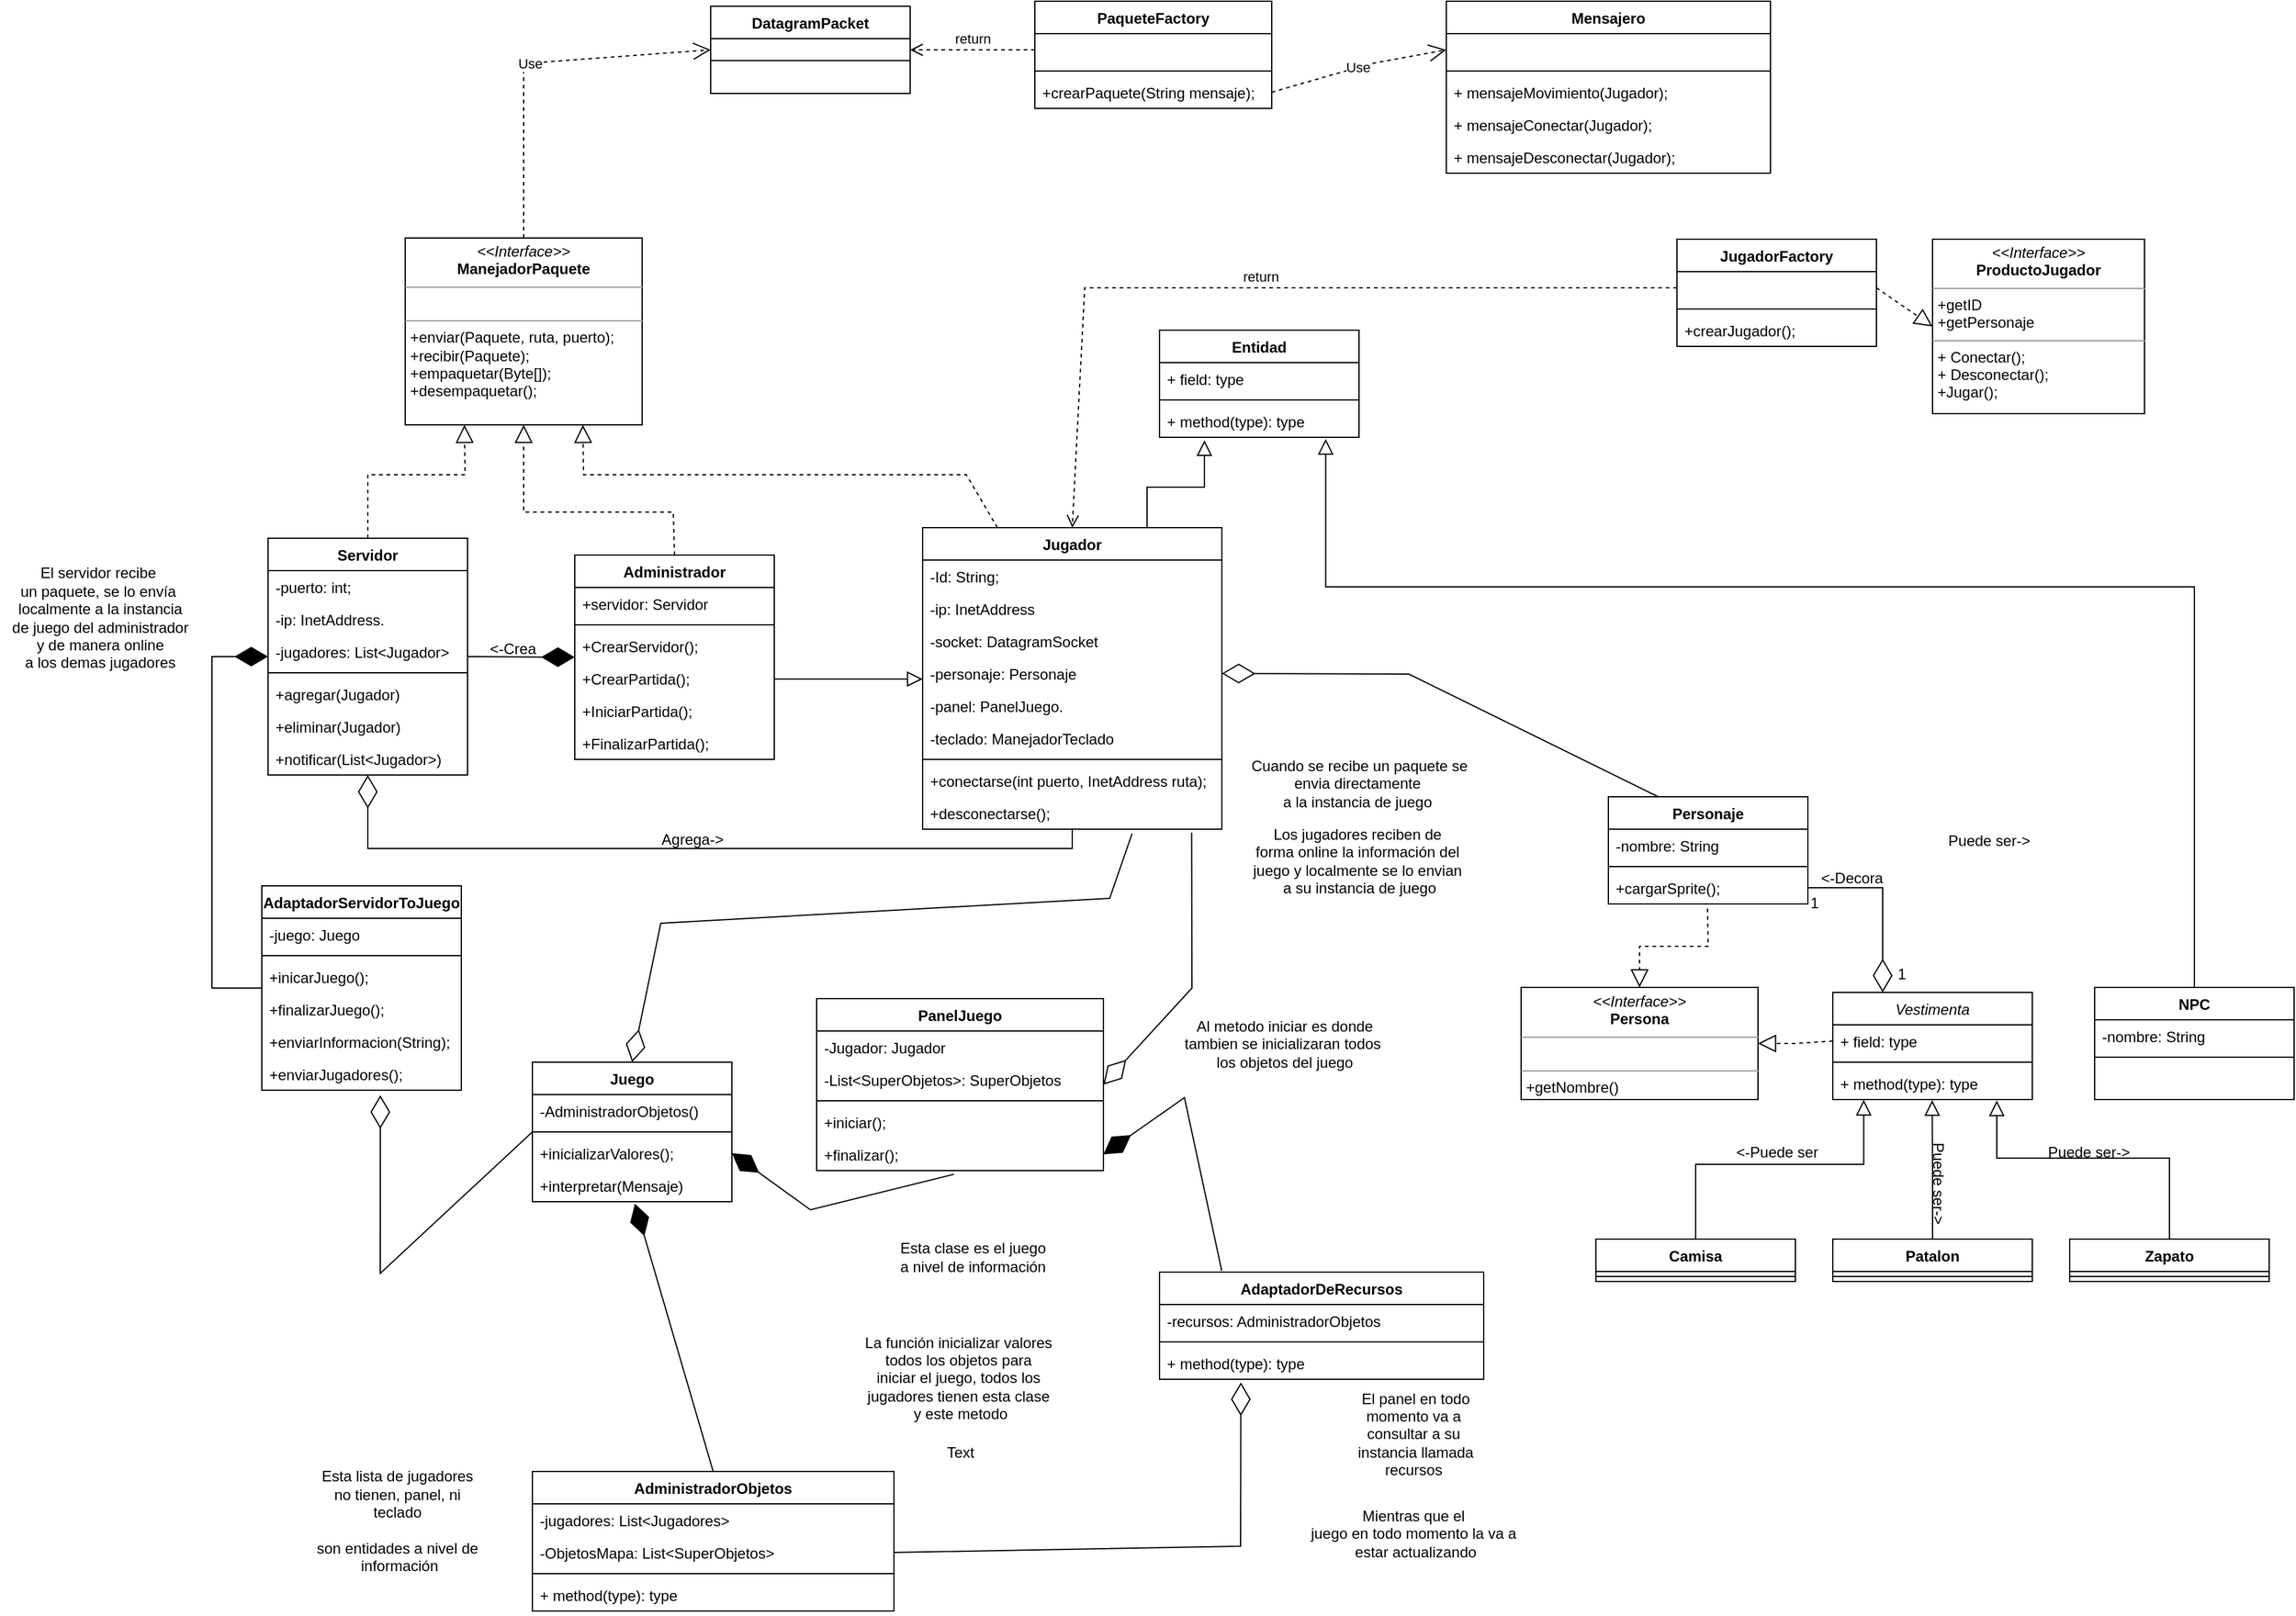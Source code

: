 <mxfile version="20.8.16" type="device" pages="2"><diagram id="C5RBs43oDa-KdzZeNtuy" name="Page-1"><mxGraphModel dx="2160" dy="1315" grid="1" gridSize="10" guides="1" tooltips="1" connect="1" arrows="1" fold="1" page="1" pageScale="1" pageWidth="2000" pageHeight="1700" math="0" shadow="0"><root><mxCell id="WIyWlLk6GJQsqaUBKTNV-0"/><mxCell id="WIyWlLk6GJQsqaUBKTNV-1" parent="WIyWlLk6GJQsqaUBKTNV-0"/><mxCell id="rRtpNjw5rm6GsXxfiOqy-0" value="Servidor" style="swimlane;fontStyle=1;align=center;verticalAlign=top;childLayout=stackLayout;horizontal=1;startSize=26;horizontalStack=0;resizeParent=1;resizeLast=0;collapsible=1;marginBottom=0;rounded=0;shadow=0;strokeWidth=1;" vertex="1" parent="WIyWlLk6GJQsqaUBKTNV-1"><mxGeometry x="285" y="671" width="160" height="190" as="geometry"><mxRectangle x="145" y="451" width="160" height="26" as="alternateBounds"/></mxGeometry></mxCell><mxCell id="rRtpNjw5rm6GsXxfiOqy-1" value="-puerto: int; " style="text;align=left;verticalAlign=top;spacingLeft=4;spacingRight=4;overflow=hidden;rotatable=0;points=[[0,0.5],[1,0.5]];portConstraint=eastwest;" vertex="1" parent="rRtpNjw5rm6GsXxfiOqy-0"><mxGeometry y="26" width="160" height="26" as="geometry"/></mxCell><mxCell id="rRtpNjw5rm6GsXxfiOqy-2" value="-ip: InetAddress. " style="text;align=left;verticalAlign=top;spacingLeft=4;spacingRight=4;overflow=hidden;rotatable=0;points=[[0,0.5],[1,0.5]];portConstraint=eastwest;rounded=0;shadow=0;html=0;" vertex="1" parent="rRtpNjw5rm6GsXxfiOqy-0"><mxGeometry y="52" width="160" height="26" as="geometry"/></mxCell><mxCell id="rRtpNjw5rm6GsXxfiOqy-3" value="-jugadores: List&lt;Jugador&gt;" style="text;align=left;verticalAlign=top;spacingLeft=4;spacingRight=4;overflow=hidden;rotatable=0;points=[[0,0.5],[1,0.5]];portConstraint=eastwest;rounded=0;shadow=0;html=0;" vertex="1" parent="rRtpNjw5rm6GsXxfiOqy-0"><mxGeometry y="78" width="160" height="26" as="geometry"/></mxCell><mxCell id="rRtpNjw5rm6GsXxfiOqy-4" value="" style="line;html=1;strokeWidth=1;align=left;verticalAlign=middle;spacingTop=-1;spacingLeft=3;spacingRight=3;rotatable=0;labelPosition=right;points=[];portConstraint=eastwest;" vertex="1" parent="rRtpNjw5rm6GsXxfiOqy-0"><mxGeometry y="104" width="160" height="8" as="geometry"/></mxCell><mxCell id="rRtpNjw5rm6GsXxfiOqy-5" value="+agregar(Jugador)" style="text;align=left;verticalAlign=top;spacingLeft=4;spacingRight=4;overflow=hidden;rotatable=0;points=[[0,0.5],[1,0.5]];portConstraint=eastwest;rounded=0;shadow=0;html=0;" vertex="1" parent="rRtpNjw5rm6GsXxfiOqy-0"><mxGeometry y="112" width="160" height="26" as="geometry"/></mxCell><mxCell id="rRtpNjw5rm6GsXxfiOqy-6" value="+eliminar(Jugador)" style="text;align=left;verticalAlign=top;spacingLeft=4;spacingRight=4;overflow=hidden;rotatable=0;points=[[0,0.5],[1,0.5]];portConstraint=eastwest;rounded=0;shadow=0;html=0;" vertex="1" parent="rRtpNjw5rm6GsXxfiOqy-0"><mxGeometry y="138" width="160" height="26" as="geometry"/></mxCell><mxCell id="rRtpNjw5rm6GsXxfiOqy-7" value="+notificar(List&lt;Jugador&gt;)" style="text;align=left;verticalAlign=top;spacingLeft=4;spacingRight=4;overflow=hidden;rotatable=0;points=[[0,0.5],[1,0.5]];portConstraint=eastwest;rounded=0;shadow=0;html=0;" vertex="1" parent="rRtpNjw5rm6GsXxfiOqy-0"><mxGeometry y="164" width="160" height="26" as="geometry"/></mxCell><mxCell id="rRtpNjw5rm6GsXxfiOqy-8" value="Jugador" style="swimlane;fontStyle=1;align=center;verticalAlign=top;childLayout=stackLayout;horizontal=1;startSize=26;horizontalStack=0;resizeParent=1;resizeLast=0;collapsible=1;marginBottom=0;rounded=0;shadow=0;strokeWidth=1;" vertex="1" parent="WIyWlLk6GJQsqaUBKTNV-1"><mxGeometry x="810" y="662.5" width="240" height="242" as="geometry"><mxRectangle x="670" y="442.5" width="170" height="26" as="alternateBounds"/></mxGeometry></mxCell><mxCell id="rRtpNjw5rm6GsXxfiOqy-9" value="-Id: String;" style="text;align=left;verticalAlign=top;spacingLeft=4;spacingRight=4;overflow=hidden;rotatable=0;points=[[0,0.5],[1,0.5]];portConstraint=eastwest;" vertex="1" parent="rRtpNjw5rm6GsXxfiOqy-8"><mxGeometry y="26" width="240" height="26" as="geometry"/></mxCell><mxCell id="rRtpNjw5rm6GsXxfiOqy-10" value="-ip: InetAddress" style="text;align=left;verticalAlign=top;spacingLeft=4;spacingRight=4;overflow=hidden;rotatable=0;points=[[0,0.5],[1,0.5]];portConstraint=eastwest;" vertex="1" parent="rRtpNjw5rm6GsXxfiOqy-8"><mxGeometry y="52" width="240" height="26" as="geometry"/></mxCell><mxCell id="rRtpNjw5rm6GsXxfiOqy-11" value="-socket: DatagramSocket" style="text;align=left;verticalAlign=top;spacingLeft=4;spacingRight=4;overflow=hidden;rotatable=0;points=[[0,0.5],[1,0.5]];portConstraint=eastwest;" vertex="1" parent="rRtpNjw5rm6GsXxfiOqy-8"><mxGeometry y="78" width="240" height="26" as="geometry"/></mxCell><mxCell id="rRtpNjw5rm6GsXxfiOqy-12" value="-personaje: Personaje" style="text;align=left;verticalAlign=top;spacingLeft=4;spacingRight=4;overflow=hidden;rotatable=0;points=[[0,0.5],[1,0.5]];portConstraint=eastwest;" vertex="1" parent="rRtpNjw5rm6GsXxfiOqy-8"><mxGeometry y="104" width="240" height="26" as="geometry"/></mxCell><mxCell id="rRtpNjw5rm6GsXxfiOqy-13" value="-panel: PanelJuego. " style="text;align=left;verticalAlign=top;spacingLeft=4;spacingRight=4;overflow=hidden;rotatable=0;points=[[0,0.5],[1,0.5]];portConstraint=eastwest;" vertex="1" parent="rRtpNjw5rm6GsXxfiOqy-8"><mxGeometry y="130" width="240" height="26" as="geometry"/></mxCell><mxCell id="rRtpNjw5rm6GsXxfiOqy-14" value="-teclado: ManejadorTeclado" style="text;align=left;verticalAlign=top;spacingLeft=4;spacingRight=4;overflow=hidden;rotatable=0;points=[[0,0.5],[1,0.5]];portConstraint=eastwest;" vertex="1" parent="rRtpNjw5rm6GsXxfiOqy-8"><mxGeometry y="156" width="240" height="26" as="geometry"/></mxCell><mxCell id="rRtpNjw5rm6GsXxfiOqy-15" value="" style="line;html=1;strokeWidth=1;align=left;verticalAlign=middle;spacingTop=-1;spacingLeft=3;spacingRight=3;rotatable=0;labelPosition=right;points=[];portConstraint=eastwest;" vertex="1" parent="rRtpNjw5rm6GsXxfiOqy-8"><mxGeometry y="182" width="240" height="8" as="geometry"/></mxCell><mxCell id="rRtpNjw5rm6GsXxfiOqy-16" value="+conectarse(int puerto, InetAddress ruta); " style="text;align=left;verticalAlign=top;spacingLeft=4;spacingRight=4;overflow=hidden;rotatable=0;points=[[0,0.5],[1,0.5]];portConstraint=eastwest;" vertex="1" parent="rRtpNjw5rm6GsXxfiOqy-8"><mxGeometry y="190" width="240" height="26" as="geometry"/></mxCell><mxCell id="rRtpNjw5rm6GsXxfiOqy-17" value="+desconectarse(); " style="text;align=left;verticalAlign=top;spacingLeft=4;spacingRight=4;overflow=hidden;rotatable=0;points=[[0,0.5],[1,0.5]];portConstraint=eastwest;" vertex="1" parent="rRtpNjw5rm6GsXxfiOqy-8"><mxGeometry y="216" width="240" height="26" as="geometry"/></mxCell><mxCell id="rRtpNjw5rm6GsXxfiOqy-18" value="Personaje" style="swimlane;fontStyle=1;align=center;verticalAlign=top;childLayout=stackLayout;horizontal=1;startSize=26;horizontalStack=0;resizeParent=1;resizeLast=0;collapsible=1;marginBottom=0;rounded=0;shadow=0;strokeWidth=1;" vertex="1" parent="WIyWlLk6GJQsqaUBKTNV-1"><mxGeometry x="1360" y="878.5" width="160" height="86" as="geometry"><mxRectangle x="340" y="380" width="170" height="26" as="alternateBounds"/></mxGeometry></mxCell><mxCell id="rRtpNjw5rm6GsXxfiOqy-19" value="-nombre: String" style="text;align=left;verticalAlign=top;spacingLeft=4;spacingRight=4;overflow=hidden;rotatable=0;points=[[0,0.5],[1,0.5]];portConstraint=eastwest;" vertex="1" parent="rRtpNjw5rm6GsXxfiOqy-18"><mxGeometry y="26" width="160" height="26" as="geometry"/></mxCell><mxCell id="rRtpNjw5rm6GsXxfiOqy-20" value="" style="line;html=1;strokeWidth=1;align=left;verticalAlign=middle;spacingTop=-1;spacingLeft=3;spacingRight=3;rotatable=0;labelPosition=right;points=[];portConstraint=eastwest;" vertex="1" parent="rRtpNjw5rm6GsXxfiOqy-18"><mxGeometry y="52" width="160" height="8" as="geometry"/></mxCell><mxCell id="rRtpNjw5rm6GsXxfiOqy-21" value="+cargarSprite(); " style="text;align=left;verticalAlign=top;spacingLeft=4;spacingRight=4;overflow=hidden;rotatable=0;points=[[0,0.5],[1,0.5]];portConstraint=eastwest;" vertex="1" parent="rRtpNjw5rm6GsXxfiOqy-18"><mxGeometry y="60" width="160" height="26" as="geometry"/></mxCell><mxCell id="rRtpNjw5rm6GsXxfiOqy-22" value="NPC" style="swimlane;fontStyle=1;align=center;verticalAlign=top;childLayout=stackLayout;horizontal=1;startSize=26;horizontalStack=0;resizeParent=1;resizeLast=0;collapsible=1;marginBottom=0;rounded=0;shadow=0;strokeWidth=1;" vertex="1" parent="WIyWlLk6GJQsqaUBKTNV-1"><mxGeometry x="1750" y="1031.5" width="160" height="90" as="geometry"><mxRectangle x="340" y="380" width="170" height="26" as="alternateBounds"/></mxGeometry></mxCell><mxCell id="rRtpNjw5rm6GsXxfiOqy-23" value="-nombre: String" style="text;align=left;verticalAlign=top;spacingLeft=4;spacingRight=4;overflow=hidden;rotatable=0;points=[[0,0.5],[1,0.5]];portConstraint=eastwest;" vertex="1" parent="rRtpNjw5rm6GsXxfiOqy-22"><mxGeometry y="26" width="160" height="26" as="geometry"/></mxCell><mxCell id="rRtpNjw5rm6GsXxfiOqy-24" value="" style="line;html=1;strokeWidth=1;align=left;verticalAlign=middle;spacingTop=-1;spacingLeft=3;spacingRight=3;rotatable=0;labelPosition=right;points=[];portConstraint=eastwest;" vertex="1" parent="rRtpNjw5rm6GsXxfiOqy-22"><mxGeometry y="52" width="160" height="8" as="geometry"/></mxCell><mxCell id="rRtpNjw5rm6GsXxfiOqy-25" value="Administrador" style="swimlane;fontStyle=1;align=center;verticalAlign=top;childLayout=stackLayout;horizontal=1;startSize=26;horizontalStack=0;resizeParent=1;resizeParentMax=0;resizeLast=0;collapsible=1;marginBottom=0;" vertex="1" parent="WIyWlLk6GJQsqaUBKTNV-1"><mxGeometry x="531" y="684.5" width="160" height="164" as="geometry"><mxRectangle x="391" y="464.5" width="120" height="30" as="alternateBounds"/></mxGeometry></mxCell><mxCell id="rRtpNjw5rm6GsXxfiOqy-26" value="+servidor: Servidor" style="text;strokeColor=none;fillColor=none;align=left;verticalAlign=top;spacingLeft=4;spacingRight=4;overflow=hidden;rotatable=0;points=[[0,0.5],[1,0.5]];portConstraint=eastwest;" vertex="1" parent="rRtpNjw5rm6GsXxfiOqy-25"><mxGeometry y="26" width="160" height="26" as="geometry"/></mxCell><mxCell id="rRtpNjw5rm6GsXxfiOqy-27" value="" style="line;strokeWidth=1;fillColor=none;align=left;verticalAlign=middle;spacingTop=-1;spacingLeft=3;spacingRight=3;rotatable=0;labelPosition=right;points=[];portConstraint=eastwest;strokeColor=inherit;" vertex="1" parent="rRtpNjw5rm6GsXxfiOqy-25"><mxGeometry y="52" width="160" height="8" as="geometry"/></mxCell><mxCell id="rRtpNjw5rm6GsXxfiOqy-28" value="+CrearServidor(); " style="text;align=left;verticalAlign=top;spacingLeft=4;spacingRight=4;overflow=hidden;rotatable=0;points=[[0,0.5],[1,0.5]];portConstraint=eastwest;" vertex="1" parent="rRtpNjw5rm6GsXxfiOqy-25"><mxGeometry y="60" width="160" height="26" as="geometry"/></mxCell><mxCell id="rRtpNjw5rm6GsXxfiOqy-29" value="+CrearPartida(); " style="text;align=left;verticalAlign=top;spacingLeft=4;spacingRight=4;overflow=hidden;rotatable=0;points=[[0,0.5],[1,0.5]];portConstraint=eastwest;" vertex="1" parent="rRtpNjw5rm6GsXxfiOqy-25"><mxGeometry y="86" width="160" height="26" as="geometry"/></mxCell><mxCell id="rRtpNjw5rm6GsXxfiOqy-30" value="+IniciarPartida(); " style="text;align=left;verticalAlign=top;spacingLeft=4;spacingRight=4;overflow=hidden;rotatable=0;points=[[0,0.5],[1,0.5]];portConstraint=eastwest;" vertex="1" parent="rRtpNjw5rm6GsXxfiOqy-25"><mxGeometry y="112" width="160" height="26" as="geometry"/></mxCell><mxCell id="rRtpNjw5rm6GsXxfiOqy-31" value="+FinalizarPartida(); " style="text;align=left;verticalAlign=top;spacingLeft=4;spacingRight=4;overflow=hidden;rotatable=0;points=[[0,0.5],[1,0.5]];portConstraint=eastwest;" vertex="1" parent="rRtpNjw5rm6GsXxfiOqy-25"><mxGeometry y="138" width="160" height="26" as="geometry"/></mxCell><mxCell id="rRtpNjw5rm6GsXxfiOqy-32" value="&lt;p style=&quot;margin:0px;margin-top:4px;text-align:center;&quot;&gt;&lt;i&gt;&amp;lt;&amp;lt;Interface&amp;gt;&amp;gt;&lt;/i&gt;&lt;br&gt;&lt;b&gt;Persona&lt;/b&gt;&lt;/p&gt;&lt;hr size=&quot;1&quot;&gt;&lt;p style=&quot;margin:0px;margin-left:4px;&quot;&gt;&lt;br&gt;&lt;/p&gt;&lt;hr size=&quot;1&quot;&gt;&lt;p style=&quot;margin:0px;margin-left:4px;&quot;&gt;+getNombre()&lt;/p&gt;" style="verticalAlign=top;align=left;overflow=fill;fontSize=12;fontFamily=Helvetica;html=1;" vertex="1" parent="WIyWlLk6GJQsqaUBKTNV-1"><mxGeometry x="1290" y="1031.5" width="190" height="90" as="geometry"/></mxCell><mxCell id="rRtpNjw5rm6GsXxfiOqy-33" value="Vestimenta" style="swimlane;fontStyle=2;align=center;verticalAlign=top;childLayout=stackLayout;horizontal=1;startSize=26;horizontalStack=0;resizeParent=1;resizeParentMax=0;resizeLast=0;collapsible=1;marginBottom=0;" vertex="1" parent="WIyWlLk6GJQsqaUBKTNV-1"><mxGeometry x="1540" y="1035.5" width="160" height="86" as="geometry"/></mxCell><mxCell id="rRtpNjw5rm6GsXxfiOqy-34" value="+ field: type" style="text;strokeColor=none;fillColor=none;align=left;verticalAlign=top;spacingLeft=4;spacingRight=4;overflow=hidden;rotatable=0;points=[[0,0.5],[1,0.5]];portConstraint=eastwest;" vertex="1" parent="rRtpNjw5rm6GsXxfiOqy-33"><mxGeometry y="26" width="160" height="26" as="geometry"/></mxCell><mxCell id="rRtpNjw5rm6GsXxfiOqy-35" value="" style="line;strokeWidth=1;fillColor=none;align=left;verticalAlign=middle;spacingTop=-1;spacingLeft=3;spacingRight=3;rotatable=0;labelPosition=right;points=[];portConstraint=eastwest;strokeColor=inherit;" vertex="1" parent="rRtpNjw5rm6GsXxfiOqy-33"><mxGeometry y="52" width="160" height="8" as="geometry"/></mxCell><mxCell id="rRtpNjw5rm6GsXxfiOqy-36" value="+ method(type): type" style="text;strokeColor=none;fillColor=none;align=left;verticalAlign=top;spacingLeft=4;spacingRight=4;overflow=hidden;rotatable=0;points=[[0,0.5],[1,0.5]];portConstraint=eastwest;" vertex="1" parent="rRtpNjw5rm6GsXxfiOqy-33"><mxGeometry y="60" width="160" height="26" as="geometry"/></mxCell><mxCell id="rRtpNjw5rm6GsXxfiOqy-37" value="" style="endArrow=block;dashed=1;endFill=0;endSize=12;html=1;rounded=0;exitX=0;exitY=0.5;exitDx=0;exitDy=0;entryX=1;entryY=0.5;entryDx=0;entryDy=0;" edge="1" parent="WIyWlLk6GJQsqaUBKTNV-1" source="rRtpNjw5rm6GsXxfiOqy-34" target="rRtpNjw5rm6GsXxfiOqy-32"><mxGeometry width="160" relative="1" as="geometry"><mxPoint x="1505.63" y="964.5" as="sourcePoint"/><mxPoint x="1440.005" y="889.5" as="targetPoint"/><Array as="points"><mxPoint x="1510" y="1076.5"/></Array></mxGeometry></mxCell><mxCell id="rRtpNjw5rm6GsXxfiOqy-38" value="" style="endArrow=block;dashed=1;endFill=0;endSize=12;html=1;rounded=0;exitX=0.497;exitY=1.143;exitDx=0;exitDy=0;entryX=0.5;entryY=0;entryDx=0;entryDy=0;exitPerimeter=0;" edge="1" parent="WIyWlLk6GJQsqaUBKTNV-1" source="rRtpNjw5rm6GsXxfiOqy-21" target="rRtpNjw5rm6GsXxfiOqy-32"><mxGeometry width="160" relative="1" as="geometry"><mxPoint x="1550" y="1082.5" as="sourcePoint"/><mxPoint x="1410" y="1118.5" as="targetPoint"/><Array as="points"><mxPoint x="1440" y="998.5"/><mxPoint x="1385" y="998.5"/></Array></mxGeometry></mxCell><mxCell id="rRtpNjw5rm6GsXxfiOqy-39" value="Camisa" style="swimlane;fontStyle=1;align=center;verticalAlign=top;childLayout=stackLayout;horizontal=1;startSize=26;horizontalStack=0;resizeParent=1;resizeParentMax=0;resizeLast=0;collapsible=1;marginBottom=0;" vertex="1" parent="WIyWlLk6GJQsqaUBKTNV-1"><mxGeometry x="1350" y="1233.5" width="160" height="34" as="geometry"/></mxCell><mxCell id="rRtpNjw5rm6GsXxfiOqy-40" value="" style="line;strokeWidth=1;fillColor=none;align=left;verticalAlign=middle;spacingTop=-1;spacingLeft=3;spacingRight=3;rotatable=0;labelPosition=right;points=[];portConstraint=eastwest;strokeColor=inherit;" vertex="1" parent="rRtpNjw5rm6GsXxfiOqy-39"><mxGeometry y="26" width="160" height="8" as="geometry"/></mxCell><mxCell id="rRtpNjw5rm6GsXxfiOqy-41" value="Patalon" style="swimlane;fontStyle=1;align=center;verticalAlign=top;childLayout=stackLayout;horizontal=1;startSize=26;horizontalStack=0;resizeParent=1;resizeParentMax=0;resizeLast=0;collapsible=1;marginBottom=0;" vertex="1" parent="WIyWlLk6GJQsqaUBKTNV-1"><mxGeometry x="1540" y="1233.5" width="160" height="34" as="geometry"/></mxCell><mxCell id="rRtpNjw5rm6GsXxfiOqy-42" value="" style="line;strokeWidth=1;fillColor=none;align=left;verticalAlign=middle;spacingTop=-1;spacingLeft=3;spacingRight=3;rotatable=0;labelPosition=right;points=[];portConstraint=eastwest;strokeColor=inherit;" vertex="1" parent="rRtpNjw5rm6GsXxfiOqy-41"><mxGeometry y="26" width="160" height="8" as="geometry"/></mxCell><mxCell id="rRtpNjw5rm6GsXxfiOqy-43" value="Zapato" style="swimlane;fontStyle=1;align=center;verticalAlign=top;childLayout=stackLayout;horizontal=1;startSize=26;horizontalStack=0;resizeParent=1;resizeParentMax=0;resizeLast=0;collapsible=1;marginBottom=0;" vertex="1" parent="WIyWlLk6GJQsqaUBKTNV-1"><mxGeometry x="1730" y="1233.5" width="160" height="34" as="geometry"/></mxCell><mxCell id="rRtpNjw5rm6GsXxfiOqy-44" value="" style="line;strokeWidth=1;fillColor=none;align=left;verticalAlign=middle;spacingTop=-1;spacingLeft=3;spacingRight=3;rotatable=0;labelPosition=right;points=[];portConstraint=eastwest;strokeColor=inherit;" vertex="1" parent="rRtpNjw5rm6GsXxfiOqy-43"><mxGeometry y="26" width="160" height="8" as="geometry"/></mxCell><mxCell id="rRtpNjw5rm6GsXxfiOqy-45" value="" style="endArrow=block;endSize=10;endFill=0;shadow=0;strokeWidth=1;rounded=0;edgeStyle=elbowEdgeStyle;elbow=vertical;exitX=0.5;exitY=0;exitDx=0;exitDy=0;entryX=0.155;entryY=1.008;entryDx=0;entryDy=0;entryPerimeter=0;" edge="1" parent="WIyWlLk6GJQsqaUBKTNV-1" source="rRtpNjw5rm6GsXxfiOqy-39" target="rRtpNjw5rm6GsXxfiOqy-36"><mxGeometry width="160" relative="1" as="geometry"><mxPoint x="1440" y="1153.5" as="sourcePoint"/><mxPoint x="1500" y="1103.5" as="targetPoint"/><Array as="points"><mxPoint x="1530" y="1173.5"/></Array></mxGeometry></mxCell><mxCell id="rRtpNjw5rm6GsXxfiOqy-46" value="" style="endArrow=block;endSize=10;endFill=0;shadow=0;strokeWidth=1;rounded=0;edgeStyle=elbowEdgeStyle;elbow=vertical;exitX=0.5;exitY=0;exitDx=0;exitDy=0;entryX=0.498;entryY=1.02;entryDx=0;entryDy=0;entryPerimeter=0;" edge="1" parent="WIyWlLk6GJQsqaUBKTNV-1" source="rRtpNjw5rm6GsXxfiOqy-41" target="rRtpNjw5rm6GsXxfiOqy-36"><mxGeometry width="160" relative="1" as="geometry"><mxPoint x="1440" y="1243.5" as="sourcePoint"/><mxPoint x="1620" y="1173.5" as="targetPoint"/><Array as="points"><mxPoint x="1620" y="1178.5"/></Array></mxGeometry></mxCell><mxCell id="rRtpNjw5rm6GsXxfiOqy-47" value="" style="endArrow=block;endSize=10;endFill=0;shadow=0;strokeWidth=1;rounded=0;edgeStyle=elbowEdgeStyle;elbow=vertical;exitX=0.5;exitY=0;exitDx=0;exitDy=0;entryX=0.822;entryY=1.031;entryDx=0;entryDy=0;entryPerimeter=0;" edge="1" parent="WIyWlLk6GJQsqaUBKTNV-1" source="rRtpNjw5rm6GsXxfiOqy-43" target="rRtpNjw5rm6GsXxfiOqy-36"><mxGeometry width="160" relative="1" as="geometry"><mxPoint x="1440" y="1243.5" as="sourcePoint"/><mxPoint x="1630.48" y="1131.866" as="targetPoint"/><Array as="points"><mxPoint x="1750" y="1168.5"/></Array></mxGeometry></mxCell><mxCell id="rRtpNjw5rm6GsXxfiOqy-48" value="" style="endArrow=block;endSize=10;endFill=0;shadow=0;strokeWidth=1;rounded=0;edgeStyle=elbowEdgeStyle;elbow=vertical;exitX=0.5;exitY=0;exitDx=0;exitDy=0;entryX=0.833;entryY=1.051;entryDx=0;entryDy=0;entryPerimeter=0;" edge="1" parent="WIyWlLk6GJQsqaUBKTNV-1" source="rRtpNjw5rm6GsXxfiOqy-22" target="rRtpNjw5rm6GsXxfiOqy-120"><mxGeometry width="160" relative="1" as="geometry"><mxPoint x="1750" y="1583" as="sourcePoint"/><mxPoint x="1600" y="1090" as="targetPoint"/><Array as="points"><mxPoint x="1570" y="710"/></Array></mxGeometry></mxCell><mxCell id="rRtpNjw5rm6GsXxfiOqy-49" value="PanelJuego" style="swimlane;fontStyle=1;align=center;verticalAlign=top;childLayout=stackLayout;horizontal=1;startSize=26;horizontalStack=0;resizeParent=1;resizeParentMax=0;resizeLast=0;collapsible=1;marginBottom=0;" vertex="1" parent="WIyWlLk6GJQsqaUBKTNV-1"><mxGeometry x="725" y="1040.5" width="230" height="138" as="geometry"><mxRectangle x="460" y="756" width="110" height="30" as="alternateBounds"/></mxGeometry></mxCell><mxCell id="rRtpNjw5rm6GsXxfiOqy-50" value="-Jugador: Jugador" style="text;strokeColor=none;fillColor=none;align=left;verticalAlign=top;spacingLeft=4;spacingRight=4;overflow=hidden;rotatable=0;points=[[0,0.5],[1,0.5]];portConstraint=eastwest;" vertex="1" parent="rRtpNjw5rm6GsXxfiOqy-49"><mxGeometry y="26" width="230" height="26" as="geometry"/></mxCell><mxCell id="rRtpNjw5rm6GsXxfiOqy-51" value="-List&lt;SuperObjetos&gt;: SuperObjetos" style="text;strokeColor=none;fillColor=none;align=left;verticalAlign=top;spacingLeft=4;spacingRight=4;overflow=hidden;rotatable=0;points=[[0,0.5],[1,0.5]];portConstraint=eastwest;" vertex="1" parent="rRtpNjw5rm6GsXxfiOqy-49"><mxGeometry y="52" width="230" height="26" as="geometry"/></mxCell><mxCell id="rRtpNjw5rm6GsXxfiOqy-52" value="" style="line;strokeWidth=1;fillColor=none;align=left;verticalAlign=middle;spacingTop=-1;spacingLeft=3;spacingRight=3;rotatable=0;labelPosition=right;points=[];portConstraint=eastwest;strokeColor=inherit;" vertex="1" parent="rRtpNjw5rm6GsXxfiOqy-49"><mxGeometry y="78" width="230" height="8" as="geometry"/></mxCell><mxCell id="rRtpNjw5rm6GsXxfiOqy-53" value="+iniciar(); " style="text;strokeColor=none;fillColor=none;align=left;verticalAlign=top;spacingLeft=4;spacingRight=4;overflow=hidden;rotatable=0;points=[[0,0.5],[1,0.5]];portConstraint=eastwest;" vertex="1" parent="rRtpNjw5rm6GsXxfiOqy-49"><mxGeometry y="86" width="230" height="26" as="geometry"/></mxCell><mxCell id="rRtpNjw5rm6GsXxfiOqy-54" value="+finalizar(); " style="text;strokeColor=none;fillColor=none;align=left;verticalAlign=top;spacingLeft=4;spacingRight=4;overflow=hidden;rotatable=0;points=[[0,0.5],[1,0.5]];portConstraint=eastwest;" vertex="1" parent="rRtpNjw5rm6GsXxfiOqy-49"><mxGeometry y="112" width="230" height="26" as="geometry"/></mxCell><mxCell id="rRtpNjw5rm6GsXxfiOqy-55" value="&lt;p style=&quot;margin:0px;margin-top:4px;text-align:center;&quot;&gt;&lt;i&gt;&amp;lt;&amp;lt;Interface&amp;gt;&amp;gt;&lt;/i&gt;&lt;br&gt;&lt;b&gt;ProductoJugador&lt;/b&gt;&lt;/p&gt;&lt;hr size=&quot;1&quot;&gt;&lt;p style=&quot;margin:0px;margin-left:4px;&quot;&gt;+getID&lt;/p&gt;&lt;p style=&quot;margin:0px;margin-left:4px;&quot;&gt;+getPersonaje&lt;/p&gt;&lt;hr size=&quot;1&quot;&gt;&lt;p style=&quot;margin:0px;margin-left:4px;&quot;&gt;+ Conectar();&amp;nbsp;&lt;br&gt;+ Desconectar();&amp;nbsp;&lt;/p&gt;&lt;p style=&quot;margin:0px;margin-left:4px;&quot;&gt;+Jugar();&amp;nbsp;&lt;/p&gt;" style="verticalAlign=top;align=left;overflow=fill;fontSize=12;fontFamily=Helvetica;html=1;" vertex="1" parent="WIyWlLk6GJQsqaUBKTNV-1"><mxGeometry x="1620" y="431" width="170" height="140" as="geometry"/></mxCell><mxCell id="rRtpNjw5rm6GsXxfiOqy-56" value="JugadorFactory" style="swimlane;fontStyle=1;align=center;verticalAlign=top;childLayout=stackLayout;horizontal=1;startSize=26;horizontalStack=0;resizeParent=1;resizeParentMax=0;resizeLast=0;collapsible=1;marginBottom=0;" vertex="1" parent="WIyWlLk6GJQsqaUBKTNV-1"><mxGeometry x="1415" y="431" width="160" height="86" as="geometry"/></mxCell><mxCell id="rRtpNjw5rm6GsXxfiOqy-57" value=" " style="text;strokeColor=none;fillColor=none;align=left;verticalAlign=top;spacingLeft=4;spacingRight=4;overflow=hidden;rotatable=0;points=[[0,0.5],[1,0.5]];portConstraint=eastwest;" vertex="1" parent="rRtpNjw5rm6GsXxfiOqy-56"><mxGeometry y="26" width="160" height="26" as="geometry"/></mxCell><mxCell id="rRtpNjw5rm6GsXxfiOqy-58" value="" style="line;strokeWidth=1;fillColor=none;align=left;verticalAlign=middle;spacingTop=-1;spacingLeft=3;spacingRight=3;rotatable=0;labelPosition=right;points=[];portConstraint=eastwest;strokeColor=inherit;" vertex="1" parent="rRtpNjw5rm6GsXxfiOqy-56"><mxGeometry y="52" width="160" height="8" as="geometry"/></mxCell><mxCell id="rRtpNjw5rm6GsXxfiOqy-59" value="+crearJugador(); " style="text;strokeColor=none;fillColor=none;align=left;verticalAlign=top;spacingLeft=4;spacingRight=4;overflow=hidden;rotatable=0;points=[[0,0.5],[1,0.5]];portConstraint=eastwest;" vertex="1" parent="rRtpNjw5rm6GsXxfiOqy-56"><mxGeometry y="60" width="160" height="26" as="geometry"/></mxCell><mxCell id="rRtpNjw5rm6GsXxfiOqy-60" value="" style="endArrow=block;dashed=1;endFill=0;endSize=12;html=1;rounded=0;exitX=1;exitY=0.5;exitDx=0;exitDy=0;entryX=0;entryY=0.5;entryDx=0;entryDy=0;" edge="1" parent="WIyWlLk6GJQsqaUBKTNV-1" source="rRtpNjw5rm6GsXxfiOqy-57" target="rRtpNjw5rm6GsXxfiOqy-55"><mxGeometry width="160" relative="1" as="geometry"><mxPoint x="1230" y="241.5" as="sourcePoint"/><mxPoint x="1315" y="241.5" as="targetPoint"/></mxGeometry></mxCell><mxCell id="rRtpNjw5rm6GsXxfiOqy-61" value="return" style="html=1;verticalAlign=bottom;endArrow=open;dashed=1;endSize=8;rounded=0;exitX=0;exitY=0.5;exitDx=0;exitDy=0;entryX=0.5;entryY=0;entryDx=0;entryDy=0;" edge="1" parent="WIyWlLk6GJQsqaUBKTNV-1" source="rRtpNjw5rm6GsXxfiOqy-57" target="rRtpNjw5rm6GsXxfiOqy-8"><mxGeometry relative="1" as="geometry"><mxPoint x="1485" y="530.5" as="sourcePoint"/><mxPoint x="1370" y="490.5" as="targetPoint"/><Array as="points"><mxPoint x="940" y="470"/></Array></mxGeometry></mxCell><mxCell id="rRtpNjw5rm6GsXxfiOqy-62" value="&lt;p style=&quot;margin:0px;margin-top:4px;text-align:center;&quot;&gt;&lt;i&gt;&amp;lt;&amp;lt;Interface&amp;gt;&amp;gt;&lt;/i&gt;&lt;br&gt;&lt;b&gt;ManejadorPaquete&lt;/b&gt;&lt;/p&gt;&lt;hr size=&quot;1&quot;&gt;&lt;p style=&quot;margin:0px;margin-left:4px;&quot;&gt;&lt;br&gt;&lt;/p&gt;&lt;hr size=&quot;1&quot;&gt;&lt;p style=&quot;margin:0px;margin-left:4px;&quot;&gt;+enviar(Paquete, ruta, puerto);&amp;nbsp;&lt;/p&gt;&lt;p style=&quot;margin:0px;margin-left:4px;&quot;&gt;+recibir(Paquete);&amp;nbsp;&lt;br&gt;&lt;/p&gt;&lt;p style=&quot;margin:0px;margin-left:4px;&quot;&gt;+empaquetar(Byte[]);&amp;nbsp;&lt;/p&gt;&lt;p style=&quot;margin:0px;margin-left:4px;&quot;&gt;+desempaquetar();&lt;/p&gt;" style="verticalAlign=top;align=left;overflow=fill;fontSize=12;fontFamily=Helvetica;html=1;" vertex="1" parent="WIyWlLk6GJQsqaUBKTNV-1"><mxGeometry x="395" y="430" width="190" height="150" as="geometry"/></mxCell><mxCell id="rRtpNjw5rm6GsXxfiOqy-63" value="" style="endArrow=block;dashed=1;endFill=0;endSize=12;html=1;rounded=0;entryX=0.5;entryY=1;entryDx=0;entryDy=0;exitX=0.5;exitY=0;exitDx=0;exitDy=0;" edge="1" parent="WIyWlLk6GJQsqaUBKTNV-1" source="rRtpNjw5rm6GsXxfiOqy-25" target="rRtpNjw5rm6GsXxfiOqy-62"><mxGeometry width="160" relative="1" as="geometry"><mxPoint x="625" y="585" as="sourcePoint"/><mxPoint x="555" y="565.0" as="targetPoint"/><Array as="points"><mxPoint x="610" y="650"/><mxPoint x="490" y="650"/></Array></mxGeometry></mxCell><mxCell id="rRtpNjw5rm6GsXxfiOqy-64" value="Use" style="endArrow=open;endSize=12;dashed=1;html=1;rounded=0;exitX=0.5;exitY=0;exitDx=0;exitDy=0;entryX=0;entryY=0.5;entryDx=0;entryDy=0;" edge="1" parent="WIyWlLk6GJQsqaUBKTNV-1" source="rRtpNjw5rm6GsXxfiOqy-62" target="rRtpNjw5rm6GsXxfiOqy-66"><mxGeometry width="160" relative="1" as="geometry"><mxPoint x="465" y="320" as="sourcePoint"/><mxPoint x="590" y="310" as="targetPoint"/><Array as="points"><mxPoint x="490" y="290"/></Array></mxGeometry></mxCell><mxCell id="rRtpNjw5rm6GsXxfiOqy-65" value="" style="group" vertex="1" connectable="0" parent="WIyWlLk6GJQsqaUBKTNV-1"><mxGeometry x="640" y="244" width="160" height="101" as="geometry"/></mxCell><mxCell id="rRtpNjw5rm6GsXxfiOqy-66" value="DatagramPacket" style="swimlane;fontStyle=1;align=center;verticalAlign=top;childLayout=stackLayout;horizontal=1;startSize=26;horizontalStack=0;resizeParent=1;resizeLast=0;collapsible=1;marginBottom=0;rounded=0;shadow=0;strokeWidth=1;container=0;" vertex="1" parent="rRtpNjw5rm6GsXxfiOqy-65"><mxGeometry width="160" height="70" as="geometry"><mxRectangle x="550" y="140" width="160" height="26" as="alternateBounds"/></mxGeometry></mxCell><mxCell id="rRtpNjw5rm6GsXxfiOqy-67" value="" style="line;html=1;strokeWidth=1;align=left;verticalAlign=middle;spacingTop=-1;spacingLeft=3;spacingRight=3;rotatable=0;labelPosition=right;points=[];portConstraint=eastwest;container=0;" vertex="1" parent="rRtpNjw5rm6GsXxfiOqy-66"><mxGeometry y="26" width="160" height="35.35" as="geometry"/></mxCell><mxCell id="rRtpNjw5rm6GsXxfiOqy-68" value="PaqueteFactory" style="swimlane;fontStyle=1;align=center;verticalAlign=top;childLayout=stackLayout;horizontal=1;startSize=26;horizontalStack=0;resizeParent=1;resizeParentMax=0;resizeLast=0;collapsible=1;marginBottom=0;" vertex="1" parent="WIyWlLk6GJQsqaUBKTNV-1"><mxGeometry x="900" y="240" width="190" height="86" as="geometry"><mxRectangle x="760" y="20" width="130" height="30" as="alternateBounds"/></mxGeometry></mxCell><mxCell id="rRtpNjw5rm6GsXxfiOqy-69" value=" " style="text;strokeColor=none;fillColor=none;align=left;verticalAlign=top;spacingLeft=4;spacingRight=4;overflow=hidden;rotatable=0;points=[[0,0.5],[1,0.5]];portConstraint=eastwest;" vertex="1" parent="rRtpNjw5rm6GsXxfiOqy-68"><mxGeometry y="26" width="190" height="26" as="geometry"/></mxCell><mxCell id="rRtpNjw5rm6GsXxfiOqy-70" value="" style="line;strokeWidth=1;fillColor=none;align=left;verticalAlign=middle;spacingTop=-1;spacingLeft=3;spacingRight=3;rotatable=0;labelPosition=right;points=[];portConstraint=eastwest;strokeColor=inherit;" vertex="1" parent="rRtpNjw5rm6GsXxfiOqy-68"><mxGeometry y="52" width="190" height="8" as="geometry"/></mxCell><mxCell id="rRtpNjw5rm6GsXxfiOqy-71" value="+crearPaquete(String mensaje); " style="text;strokeColor=none;fillColor=none;align=left;verticalAlign=top;spacingLeft=4;spacingRight=4;overflow=hidden;rotatable=0;points=[[0,0.5],[1,0.5]];portConstraint=eastwest;" vertex="1" parent="rRtpNjw5rm6GsXxfiOqy-68"><mxGeometry y="60" width="190" height="26" as="geometry"/></mxCell><mxCell id="rRtpNjw5rm6GsXxfiOqy-72" value="return" style="html=1;verticalAlign=bottom;endArrow=open;dashed=1;endSize=8;rounded=0;exitX=0;exitY=0.5;exitDx=0;exitDy=0;entryX=1;entryY=0.5;entryDx=0;entryDy=0;" edge="1" parent="WIyWlLk6GJQsqaUBKTNV-1" source="rRtpNjw5rm6GsXxfiOqy-69" target="rRtpNjw5rm6GsXxfiOqy-66"><mxGeometry relative="1" as="geometry"><mxPoint x="1105" y="460" as="sourcePoint"/><mxPoint x="825" y="398.412" as="targetPoint"/><Array as="points"/></mxGeometry></mxCell><mxCell id="rRtpNjw5rm6GsXxfiOqy-73" value="&amp;lt;-Crea" style="text;html=1;align=center;verticalAlign=middle;resizable=0;points=[];autosize=1;strokeColor=none;fillColor=none;" vertex="1" parent="WIyWlLk6GJQsqaUBKTNV-1"><mxGeometry x="451" y="744.5" width="60" height="30" as="geometry"/></mxCell><mxCell id="rRtpNjw5rm6GsXxfiOqy-74" value="Agrega-&amp;gt;" style="text;html=1;align=center;verticalAlign=middle;resizable=0;points=[];autosize=1;strokeColor=none;fillColor=none;" vertex="1" parent="WIyWlLk6GJQsqaUBKTNV-1"><mxGeometry x="590" y="898" width="70" height="30" as="geometry"/></mxCell><mxCell id="rRtpNjw5rm6GsXxfiOqy-75" value="Puede ser-&amp;gt;" style="text;html=1;align=center;verticalAlign=middle;resizable=0;points=[];autosize=1;strokeColor=none;fillColor=none;" vertex="1" parent="WIyWlLk6GJQsqaUBKTNV-1"><mxGeometry x="1620" y="898.5" width="90" height="30" as="geometry"/></mxCell><mxCell id="rRtpNjw5rm6GsXxfiOqy-76" value="1" style="text;html=1;align=center;verticalAlign=middle;resizable=0;points=[];autosize=1;strokeColor=none;fillColor=none;" vertex="1" parent="WIyWlLk6GJQsqaUBKTNV-1"><mxGeometry x="1510" y="948.5" width="30" height="30" as="geometry"/></mxCell><mxCell id="rRtpNjw5rm6GsXxfiOqy-77" value="&amp;lt;-Puede ser" style="text;html=1;align=center;verticalAlign=middle;resizable=0;points=[];autosize=1;strokeColor=none;fillColor=none;" vertex="1" parent="WIyWlLk6GJQsqaUBKTNV-1"><mxGeometry x="1450" y="1148.5" width="90" height="30" as="geometry"/></mxCell><mxCell id="rRtpNjw5rm6GsXxfiOqy-78" value="&amp;lt;-Decora" style="text;html=1;align=center;verticalAlign=middle;resizable=0;points=[];autosize=1;strokeColor=none;fillColor=none;" vertex="1" parent="WIyWlLk6GJQsqaUBKTNV-1"><mxGeometry x="1520" y="928.5" width="70" height="30" as="geometry"/></mxCell><mxCell id="rRtpNjw5rm6GsXxfiOqy-79" value="Puede ser-&amp;gt;" style="text;html=1;align=center;verticalAlign=middle;resizable=0;points=[];autosize=1;strokeColor=none;fillColor=none;" vertex="1" parent="WIyWlLk6GJQsqaUBKTNV-1"><mxGeometry x="1700" y="1148.5" width="90" height="30" as="geometry"/></mxCell><mxCell id="rRtpNjw5rm6GsXxfiOqy-80" value="Puede ser-&amp;gt;" style="text;html=1;align=center;verticalAlign=middle;resizable=0;points=[];autosize=1;strokeColor=none;fillColor=none;rotation=90;" vertex="1" parent="WIyWlLk6GJQsqaUBKTNV-1"><mxGeometry x="1580" y="1173.5" width="90" height="30" as="geometry"/></mxCell><mxCell id="rRtpNjw5rm6GsXxfiOqy-81" value="" style="endArrow=diamondThin;endFill=0;endSize=24;html=1;rounded=0;fontSize=11;entryX=0.5;entryY=1;entryDx=0;entryDy=0;exitX=0.5;exitY=1;exitDx=0;exitDy=0;" edge="1" parent="WIyWlLk6GJQsqaUBKTNV-1" source="rRtpNjw5rm6GsXxfiOqy-8" target="rRtpNjw5rm6GsXxfiOqy-0"><mxGeometry width="160" relative="1" as="geometry"><mxPoint x="485" y="950" as="sourcePoint"/><mxPoint x="645" y="950" as="targetPoint"/><Array as="points"><mxPoint x="930" y="920"/><mxPoint x="365" y="920"/></Array></mxGeometry></mxCell><mxCell id="rRtpNjw5rm6GsXxfiOqy-82" value="" style="endArrow=diamondThin;endFill=0;endSize=24;html=1;rounded=0;fontSize=11;entryX=0.25;entryY=0;entryDx=0;entryDy=0;exitX=1;exitY=0.5;exitDx=0;exitDy=0;" edge="1" parent="WIyWlLk6GJQsqaUBKTNV-1" source="rRtpNjw5rm6GsXxfiOqy-21" target="rRtpNjw5rm6GsXxfiOqy-33"><mxGeometry width="160" relative="1" as="geometry"><mxPoint x="1530" y="1108.5" as="sourcePoint"/><mxPoint x="1690" y="1108.5" as="targetPoint"/><Array as="points"><mxPoint x="1580" y="951.5"/></Array></mxGeometry></mxCell><mxCell id="rRtpNjw5rm6GsXxfiOqy-83" value="1" style="text;html=1;align=center;verticalAlign=middle;resizable=0;points=[];autosize=1;strokeColor=none;fillColor=none;" vertex="1" parent="WIyWlLk6GJQsqaUBKTNV-1"><mxGeometry x="1580" y="1005.5" width="30" height="30" as="geometry"/></mxCell><mxCell id="rRtpNjw5rm6GsXxfiOqy-84" value="" style="endArrow=block;dashed=1;endFill=0;endSize=12;html=1;rounded=0;entryX=0.25;entryY=1;entryDx=0;entryDy=0;exitX=0.5;exitY=0;exitDx=0;exitDy=0;" edge="1" parent="WIyWlLk6GJQsqaUBKTNV-1" source="rRtpNjw5rm6GsXxfiOqy-0" target="rRtpNjw5rm6GsXxfiOqy-62"><mxGeometry width="160" relative="1" as="geometry"><mxPoint x="635" y="595" as="sourcePoint"/><mxPoint x="585" y="560" as="targetPoint"/><Array as="points"><mxPoint x="365" y="620"/><mxPoint x="443" y="620"/></Array></mxGeometry></mxCell><mxCell id="rRtpNjw5rm6GsXxfiOqy-85" value="" style="endArrow=block;dashed=1;endFill=0;endSize=12;html=1;rounded=0;entryX=0.75;entryY=1;entryDx=0;entryDy=0;exitX=0.25;exitY=0;exitDx=0;exitDy=0;" edge="1" parent="WIyWlLk6GJQsqaUBKTNV-1" source="rRtpNjw5rm6GsXxfiOqy-8" target="rRtpNjw5rm6GsXxfiOqy-62"><mxGeometry width="160" relative="1" as="geometry"><mxPoint x="621" y="694.5" as="sourcePoint"/><mxPoint x="500" y="600" as="targetPoint"/><Array as="points"><mxPoint x="845" y="620"/><mxPoint x="538" y="620"/></Array></mxGeometry></mxCell><mxCell id="rRtpNjw5rm6GsXxfiOqy-86" value="Mensajero" style="swimlane;fontStyle=1;align=center;verticalAlign=top;childLayout=stackLayout;horizontal=1;startSize=26;horizontalStack=0;resizeParent=1;resizeParentMax=0;resizeLast=0;collapsible=1;marginBottom=0;" vertex="1" parent="WIyWlLk6GJQsqaUBKTNV-1"><mxGeometry x="1230" y="240" width="260" height="138" as="geometry"><mxRectangle x="1020" y="20" width="100" height="30" as="alternateBounds"/></mxGeometry></mxCell><mxCell id="rRtpNjw5rm6GsXxfiOqy-87" value=" " style="text;strokeColor=none;fillColor=none;align=left;verticalAlign=top;spacingLeft=4;spacingRight=4;overflow=hidden;rotatable=0;points=[[0,0.5],[1,0.5]];portConstraint=eastwest;" vertex="1" parent="rRtpNjw5rm6GsXxfiOqy-86"><mxGeometry y="26" width="260" height="26" as="geometry"/></mxCell><mxCell id="rRtpNjw5rm6GsXxfiOqy-88" value="" style="line;strokeWidth=1;fillColor=none;align=left;verticalAlign=middle;spacingTop=-1;spacingLeft=3;spacingRight=3;rotatable=0;labelPosition=right;points=[];portConstraint=eastwest;strokeColor=inherit;" vertex="1" parent="rRtpNjw5rm6GsXxfiOqy-86"><mxGeometry y="52" width="260" height="8" as="geometry"/></mxCell><mxCell id="rRtpNjw5rm6GsXxfiOqy-89" value="+ mensajeMovimiento(Jugador); " style="text;strokeColor=none;fillColor=none;align=left;verticalAlign=top;spacingLeft=4;spacingRight=4;overflow=hidden;rotatable=0;points=[[0,0.5],[1,0.5]];portConstraint=eastwest;" vertex="1" parent="rRtpNjw5rm6GsXxfiOqy-86"><mxGeometry y="60" width="260" height="26" as="geometry"/></mxCell><mxCell id="rRtpNjw5rm6GsXxfiOqy-90" value="+ mensajeConectar(Jugador); " style="text;strokeColor=none;fillColor=none;align=left;verticalAlign=top;spacingLeft=4;spacingRight=4;overflow=hidden;rotatable=0;points=[[0,0.5],[1,0.5]];portConstraint=eastwest;" vertex="1" parent="rRtpNjw5rm6GsXxfiOqy-86"><mxGeometry y="86" width="260" height="26" as="geometry"/></mxCell><mxCell id="rRtpNjw5rm6GsXxfiOqy-91" value="+ mensajeDesconectar(Jugador); " style="text;strokeColor=none;fillColor=none;align=left;verticalAlign=top;spacingLeft=4;spacingRight=4;overflow=hidden;rotatable=0;points=[[0,0.5],[1,0.5]];portConstraint=eastwest;" vertex="1" parent="rRtpNjw5rm6GsXxfiOqy-86"><mxGeometry y="112" width="260" height="26" as="geometry"/></mxCell><mxCell id="rRtpNjw5rm6GsXxfiOqy-92" value="" style="endArrow=block;endSize=10;endFill=0;shadow=0;strokeWidth=1;rounded=0;edgeStyle=elbowEdgeStyle;elbow=vertical;entryX=0;entryY=0.5;entryDx=0;entryDy=0;exitX=1;exitY=0.5;exitDx=0;exitDy=0;" edge="1" parent="WIyWlLk6GJQsqaUBKTNV-1" source="rRtpNjw5rm6GsXxfiOqy-25" target="rRtpNjw5rm6GsXxfiOqy-8"><mxGeometry width="160" relative="1" as="geometry"><mxPoint x="705" y="860" as="sourcePoint"/><mxPoint x="839.8" y="756.498" as="targetPoint"/><Array as="points"><mxPoint x="750" y="784"/></Array></mxGeometry></mxCell><mxCell id="rRtpNjw5rm6GsXxfiOqy-93" value="" style="endArrow=diamondThin;endFill=1;endSize=24;html=1;rounded=0;exitX=1;exitY=0.5;exitDx=0;exitDy=0;entryX=0;entryY=0.5;entryDx=0;entryDy=0;" edge="1" parent="WIyWlLk6GJQsqaUBKTNV-1" source="rRtpNjw5rm6GsXxfiOqy-0" target="rRtpNjw5rm6GsXxfiOqy-25"><mxGeometry width="160" relative="1" as="geometry"><mxPoint x="510" y="800" as="sourcePoint"/><mxPoint x="670" y="800" as="targetPoint"/></mxGeometry></mxCell><mxCell id="rRtpNjw5rm6GsXxfiOqy-94" value="AdaptadorServidorToJuego" style="swimlane;fontStyle=1;align=center;verticalAlign=top;childLayout=stackLayout;horizontal=1;startSize=26;horizontalStack=0;resizeParent=1;resizeParentMax=0;resizeLast=0;collapsible=1;marginBottom=0;" vertex="1" parent="WIyWlLk6GJQsqaUBKTNV-1"><mxGeometry x="280" y="950" width="160" height="164" as="geometry"><mxRectangle x="135" y="750" width="180" height="30" as="alternateBounds"/></mxGeometry></mxCell><mxCell id="rRtpNjw5rm6GsXxfiOqy-95" value="-juego: Juego" style="text;strokeColor=none;fillColor=none;align=left;verticalAlign=top;spacingLeft=4;spacingRight=4;overflow=hidden;rotatable=0;points=[[0,0.5],[1,0.5]];portConstraint=eastwest;" vertex="1" parent="rRtpNjw5rm6GsXxfiOqy-94"><mxGeometry y="26" width="160" height="26" as="geometry"/></mxCell><mxCell id="rRtpNjw5rm6GsXxfiOqy-96" value="" style="line;strokeWidth=1;fillColor=none;align=left;verticalAlign=middle;spacingTop=-1;spacingLeft=3;spacingRight=3;rotatable=0;labelPosition=right;points=[];portConstraint=eastwest;strokeColor=inherit;" vertex="1" parent="rRtpNjw5rm6GsXxfiOqy-94"><mxGeometry y="52" width="160" height="8" as="geometry"/></mxCell><mxCell id="rRtpNjw5rm6GsXxfiOqy-97" value="+inicarJuego(); " style="text;strokeColor=none;fillColor=none;align=left;verticalAlign=top;spacingLeft=4;spacingRight=4;overflow=hidden;rotatable=0;points=[[0,0.5],[1,0.5]];portConstraint=eastwest;" vertex="1" parent="rRtpNjw5rm6GsXxfiOqy-94"><mxGeometry y="60" width="160" height="26" as="geometry"/></mxCell><mxCell id="rRtpNjw5rm6GsXxfiOqy-98" value="+finalizarJuego(); " style="text;strokeColor=none;fillColor=none;align=left;verticalAlign=top;spacingLeft=4;spacingRight=4;overflow=hidden;rotatable=0;points=[[0,0.5],[1,0.5]];portConstraint=eastwest;" vertex="1" parent="rRtpNjw5rm6GsXxfiOqy-94"><mxGeometry y="86" width="160" height="26" as="geometry"/></mxCell><mxCell id="rRtpNjw5rm6GsXxfiOqy-99" value="+enviarInformacion(String); " style="text;strokeColor=none;fillColor=none;align=left;verticalAlign=top;spacingLeft=4;spacingRight=4;overflow=hidden;rotatable=0;points=[[0,0.5],[1,0.5]];portConstraint=eastwest;" vertex="1" parent="rRtpNjw5rm6GsXxfiOqy-94"><mxGeometry y="112" width="160" height="26" as="geometry"/></mxCell><mxCell id="rRtpNjw5rm6GsXxfiOqy-100" value="+enviarJugadores(); " style="text;strokeColor=none;fillColor=none;align=left;verticalAlign=top;spacingLeft=4;spacingRight=4;overflow=hidden;rotatable=0;points=[[0,0.5],[1,0.5]];portConstraint=eastwest;" vertex="1" parent="rRtpNjw5rm6GsXxfiOqy-94"><mxGeometry y="138" width="160" height="26" as="geometry"/></mxCell><mxCell id="rRtpNjw5rm6GsXxfiOqy-101" value="" style="endArrow=diamondThin;endFill=1;endSize=24;html=1;rounded=0;entryX=0;entryY=0.5;entryDx=0;entryDy=0;exitX=0;exitY=0.5;exitDx=0;exitDy=0;" edge="1" parent="WIyWlLk6GJQsqaUBKTNV-1"><mxGeometry width="160" relative="1" as="geometry"><mxPoint x="280" y="1032" as="sourcePoint"/><mxPoint x="285" y="766" as="targetPoint"/><Array as="points"><mxPoint x="240" y="1032"/><mxPoint x="240" y="766"/></Array></mxGeometry></mxCell><mxCell id="rRtpNjw5rm6GsXxfiOqy-102" value="" style="endArrow=diamondThin;endFill=0;endSize=24;html=1;rounded=0;exitX=0.899;exitY=1.106;exitDx=0;exitDy=0;exitPerimeter=0;entryX=1;entryY=0.5;entryDx=0;entryDy=0;" edge="1" parent="WIyWlLk6GJQsqaUBKTNV-1" source="rRtpNjw5rm6GsXxfiOqy-17" target="rRtpNjw5rm6GsXxfiOqy-49"><mxGeometry width="160" relative="1" as="geometry"><mxPoint x="1010" y="900" as="sourcePoint"/><mxPoint x="800" y="1060" as="targetPoint"/><Array as="points"><mxPoint x="1026" y="1032"/></Array></mxGeometry></mxCell><mxCell id="rRtpNjw5rm6GsXxfiOqy-103" value="AdministradorObjetos" style="swimlane;fontStyle=1;align=center;verticalAlign=top;childLayout=stackLayout;horizontal=1;startSize=26;horizontalStack=0;resizeParent=1;resizeParentMax=0;resizeLast=0;collapsible=1;marginBottom=0;" vertex="1" parent="WIyWlLk6GJQsqaUBKTNV-1"><mxGeometry x="497" y="1420" width="290" height="112" as="geometry"><mxRectangle x="1050" y="700" width="170" height="30" as="alternateBounds"/></mxGeometry></mxCell><mxCell id="rRtpNjw5rm6GsXxfiOqy-104" value="-jugadores: List&lt;Jugadores&gt; " style="text;strokeColor=none;fillColor=none;align=left;verticalAlign=top;spacingLeft=4;spacingRight=4;overflow=hidden;rotatable=0;points=[[0,0.5],[1,0.5]];portConstraint=eastwest;" vertex="1" parent="rRtpNjw5rm6GsXxfiOqy-103"><mxGeometry y="26" width="290" height="26" as="geometry"/></mxCell><mxCell id="rRtpNjw5rm6GsXxfiOqy-105" value="-ObjetosMapa: List&lt;SuperObjetos&gt; " style="text;strokeColor=none;fillColor=none;align=left;verticalAlign=top;spacingLeft=4;spacingRight=4;overflow=hidden;rotatable=0;points=[[0,0.5],[1,0.5]];portConstraint=eastwest;" vertex="1" parent="rRtpNjw5rm6GsXxfiOqy-103"><mxGeometry y="52" width="290" height="26" as="geometry"/></mxCell><mxCell id="rRtpNjw5rm6GsXxfiOqy-106" value="" style="line;strokeWidth=1;fillColor=none;align=left;verticalAlign=middle;spacingTop=-1;spacingLeft=3;spacingRight=3;rotatable=0;labelPosition=right;points=[];portConstraint=eastwest;strokeColor=inherit;" vertex="1" parent="rRtpNjw5rm6GsXxfiOqy-103"><mxGeometry y="78" width="290" height="8" as="geometry"/></mxCell><mxCell id="rRtpNjw5rm6GsXxfiOqy-107" value="+ method(type): type" style="text;strokeColor=none;fillColor=none;align=left;verticalAlign=top;spacingLeft=4;spacingRight=4;overflow=hidden;rotatable=0;points=[[0,0.5],[1,0.5]];portConstraint=eastwest;" vertex="1" parent="rRtpNjw5rm6GsXxfiOqy-103"><mxGeometry y="86" width="290" height="26" as="geometry"/></mxCell><mxCell id="rRtpNjw5rm6GsXxfiOqy-108" value="Al metodo iniciar es donde &lt;br&gt;tambien se inicializaran todos&amp;nbsp;&lt;br&gt;los objetos del juego" style="text;html=1;align=center;verticalAlign=middle;resizable=0;points=[];autosize=1;strokeColor=none;fillColor=none;" vertex="1" parent="WIyWlLk6GJQsqaUBKTNV-1"><mxGeometry x="1010" y="1046.5" width="180" height="60" as="geometry"/></mxCell><mxCell id="rRtpNjw5rm6GsXxfiOqy-109" value="Juego" style="swimlane;fontStyle=1;align=center;verticalAlign=top;childLayout=stackLayout;horizontal=1;startSize=26;horizontalStack=0;resizeParent=1;resizeParentMax=0;resizeLast=0;collapsible=1;marginBottom=0;" vertex="1" parent="WIyWlLk6GJQsqaUBKTNV-1"><mxGeometry x="497" y="1091.5" width="160" height="112" as="geometry"><mxRectangle x="425" y="1080" width="80" height="30" as="alternateBounds"/></mxGeometry></mxCell><mxCell id="rRtpNjw5rm6GsXxfiOqy-110" value="-AdministradorObjetos()" style="text;strokeColor=none;fillColor=none;align=left;verticalAlign=top;spacingLeft=4;spacingRight=4;overflow=hidden;rotatable=0;points=[[0,0.5],[1,0.5]];portConstraint=eastwest;" vertex="1" parent="rRtpNjw5rm6GsXxfiOqy-109"><mxGeometry y="26" width="160" height="26" as="geometry"/></mxCell><mxCell id="rRtpNjw5rm6GsXxfiOqy-111" value="" style="line;strokeWidth=1;fillColor=none;align=left;verticalAlign=middle;spacingTop=-1;spacingLeft=3;spacingRight=3;rotatable=0;labelPosition=right;points=[];portConstraint=eastwest;strokeColor=inherit;" vertex="1" parent="rRtpNjw5rm6GsXxfiOqy-109"><mxGeometry y="52" width="160" height="8" as="geometry"/></mxCell><mxCell id="rRtpNjw5rm6GsXxfiOqy-112" value="+inicializarValores(); " style="text;strokeColor=none;fillColor=none;align=left;verticalAlign=top;spacingLeft=4;spacingRight=4;overflow=hidden;rotatable=0;points=[[0,0.5],[1,0.5]];portConstraint=eastwest;" vertex="1" parent="rRtpNjw5rm6GsXxfiOqy-109"><mxGeometry y="60" width="160" height="26" as="geometry"/></mxCell><mxCell id="rRtpNjw5rm6GsXxfiOqy-113" value="+interpretar(Mensaje)" style="text;strokeColor=none;fillColor=none;align=left;verticalAlign=top;spacingLeft=4;spacingRight=4;overflow=hidden;rotatable=0;points=[[0,0.5],[1,0.5]];portConstraint=eastwest;" vertex="1" parent="rRtpNjw5rm6GsXxfiOqy-109"><mxGeometry y="86" width="160" height="26" as="geometry"/></mxCell><mxCell id="rRtpNjw5rm6GsXxfiOqy-114" value="Esta clase es el juego &lt;br&gt;a nivel de información" style="text;html=1;align=center;verticalAlign=middle;resizable=0;points=[];autosize=1;strokeColor=none;fillColor=none;" vertex="1" parent="WIyWlLk6GJQsqaUBKTNV-1"><mxGeometry x="780" y="1227.5" width="140" height="40" as="geometry"/></mxCell><mxCell id="rRtpNjw5rm6GsXxfiOqy-115" value="" style="endArrow=diamondThin;endFill=0;endSize=24;html=1;rounded=0;entryX=0.594;entryY=1.154;entryDx=0;entryDy=0;entryPerimeter=0;exitX=0;exitY=0.5;exitDx=0;exitDy=0;" edge="1" parent="WIyWlLk6GJQsqaUBKTNV-1" source="rRtpNjw5rm6GsXxfiOqy-109" target="rRtpNjw5rm6GsXxfiOqy-100"><mxGeometry width="160" relative="1" as="geometry"><mxPoint x="610" y="1160" as="sourcePoint"/><mxPoint x="770" y="1160" as="targetPoint"/><Array as="points"><mxPoint x="375" y="1261"/></Array></mxGeometry></mxCell><mxCell id="rRtpNjw5rm6GsXxfiOqy-116" value="" style="endArrow=diamondThin;endFill=1;endSize=24;html=1;rounded=0;entryX=0.514;entryY=1.06;entryDx=0;entryDy=0;entryPerimeter=0;exitX=0.5;exitY=0;exitDx=0;exitDy=0;" edge="1" parent="WIyWlLk6GJQsqaUBKTNV-1" source="rRtpNjw5rm6GsXxfiOqy-103" target="rRtpNjw5rm6GsXxfiOqy-113"><mxGeometry width="160" relative="1" as="geometry"><mxPoint x="570" y="1410" as="sourcePoint"/><mxPoint x="730" y="1410" as="targetPoint"/></mxGeometry></mxCell><mxCell id="rRtpNjw5rm6GsXxfiOqy-117" value="Entidad" style="swimlane;fontStyle=1;align=center;verticalAlign=top;childLayout=stackLayout;horizontal=1;startSize=26;horizontalStack=0;resizeParent=1;resizeParentMax=0;resizeLast=0;collapsible=1;marginBottom=0;" vertex="1" parent="WIyWlLk6GJQsqaUBKTNV-1"><mxGeometry x="1000" y="504" width="160" height="86" as="geometry"/></mxCell><mxCell id="rRtpNjw5rm6GsXxfiOqy-118" value="+ field: type" style="text;strokeColor=none;fillColor=none;align=left;verticalAlign=top;spacingLeft=4;spacingRight=4;overflow=hidden;rotatable=0;points=[[0,0.5],[1,0.5]];portConstraint=eastwest;" vertex="1" parent="rRtpNjw5rm6GsXxfiOqy-117"><mxGeometry y="26" width="160" height="26" as="geometry"/></mxCell><mxCell id="rRtpNjw5rm6GsXxfiOqy-119" value="" style="line;strokeWidth=1;fillColor=none;align=left;verticalAlign=middle;spacingTop=-1;spacingLeft=3;spacingRight=3;rotatable=0;labelPosition=right;points=[];portConstraint=eastwest;strokeColor=inherit;" vertex="1" parent="rRtpNjw5rm6GsXxfiOqy-117"><mxGeometry y="52" width="160" height="8" as="geometry"/></mxCell><mxCell id="rRtpNjw5rm6GsXxfiOqy-120" value="+ method(type): type" style="text;strokeColor=none;fillColor=none;align=left;verticalAlign=top;spacingLeft=4;spacingRight=4;overflow=hidden;rotatable=0;points=[[0,0.5],[1,0.5]];portConstraint=eastwest;" vertex="1" parent="rRtpNjw5rm6GsXxfiOqy-117"><mxGeometry y="60" width="160" height="26" as="geometry"/></mxCell><mxCell id="rRtpNjw5rm6GsXxfiOqy-121" value="Esta lista de jugadores&amp;nbsp;&lt;br&gt;no tienen, panel, ni&amp;nbsp;&lt;br&gt;teclado&amp;nbsp;&lt;br&gt;&lt;br&gt;son entidades a nivel de&amp;nbsp;&lt;br&gt;información" style="text;html=1;align=center;verticalAlign=middle;resizable=0;points=[];autosize=1;strokeColor=none;fillColor=none;" vertex="1" parent="WIyWlLk6GJQsqaUBKTNV-1"><mxGeometry x="310" y="1410" width="160" height="100" as="geometry"/></mxCell><mxCell id="rRtpNjw5rm6GsXxfiOqy-122" value="" style="endArrow=block;endSize=10;endFill=0;shadow=0;strokeWidth=1;rounded=0;edgeStyle=elbowEdgeStyle;elbow=vertical;entryX=0.225;entryY=1.092;entryDx=0;entryDy=0;exitX=0.75;exitY=0;exitDx=0;exitDy=0;entryPerimeter=0;" edge="1" parent="WIyWlLk6GJQsqaUBKTNV-1" source="rRtpNjw5rm6GsXxfiOqy-8" target="rRtpNjw5rm6GsXxfiOqy-120"><mxGeometry width="160" relative="1" as="geometry"><mxPoint x="931" y="680" as="sourcePoint"/><mxPoint x="1050" y="684" as="targetPoint"/><Array as="points"><mxPoint x="1000" y="630"/></Array></mxGeometry></mxCell><mxCell id="rRtpNjw5rm6GsXxfiOqy-123" value="" style="endArrow=diamondThin;endFill=0;endSize=24;html=1;rounded=0;entryX=1;entryY=0.5;entryDx=0;entryDy=0;exitX=0.25;exitY=0;exitDx=0;exitDy=0;" edge="1" parent="WIyWlLk6GJQsqaUBKTNV-1" source="rRtpNjw5rm6GsXxfiOqy-18" target="rRtpNjw5rm6GsXxfiOqy-12"><mxGeometry width="160" relative="1" as="geometry"><mxPoint x="1320" y="910" as="sourcePoint"/><mxPoint x="1190" y="800" as="targetPoint"/><Array as="points"><mxPoint x="1200" y="780"/></Array></mxGeometry></mxCell><mxCell id="rRtpNjw5rm6GsXxfiOqy-124" value="" style="endArrow=diamondThin;endFill=1;endSize=24;html=1;rounded=0;exitX=0.478;exitY=1.115;exitDx=0;exitDy=0;exitPerimeter=0;entryX=1;entryY=0.5;entryDx=0;entryDy=0;" edge="1" parent="WIyWlLk6GJQsqaUBKTNV-1" source="rRtpNjw5rm6GsXxfiOqy-54" target="rRtpNjw5rm6GsXxfiOqy-112"><mxGeometry width="160" relative="1" as="geometry"><mxPoint x="660" y="1170" as="sourcePoint"/><mxPoint x="820" y="1170" as="targetPoint"/><Array as="points"><mxPoint x="720" y="1210"/></Array></mxGeometry></mxCell><mxCell id="rRtpNjw5rm6GsXxfiOqy-125" value="La función inicializar valores&amp;nbsp;&lt;br&gt;todos los objetos para&amp;nbsp;&lt;br&gt;iniciar el juego, todos los&amp;nbsp;&lt;br&gt;jugadores tienen esta clase&amp;nbsp;&lt;br&gt;y este metodo&lt;br&gt;" style="text;html=1;align=center;verticalAlign=middle;resizable=0;points=[];autosize=1;strokeColor=none;fillColor=none;" vertex="1" parent="WIyWlLk6GJQsqaUBKTNV-1"><mxGeometry x="750" y="1300" width="180" height="90" as="geometry"/></mxCell><mxCell id="rRtpNjw5rm6GsXxfiOqy-126" value="Cuando se recibe un paquete se &lt;br&gt;envia directamente&amp;nbsp;&lt;br&gt;a la instancia de juego&amp;nbsp;" style="text;html=1;align=center;verticalAlign=middle;resizable=0;points=[];autosize=1;strokeColor=none;fillColor=none;" vertex="1" parent="WIyWlLk6GJQsqaUBKTNV-1"><mxGeometry x="1060" y="838" width="200" height="60" as="geometry"/></mxCell><mxCell id="rRtpNjw5rm6GsXxfiOqy-127" value="El servidor recibe&amp;nbsp;&lt;br&gt;un paquete, se lo envía&amp;nbsp;&lt;br&gt;localmente a la instancia&lt;br&gt;de juego del administrador&lt;br&gt;y de manera online&lt;br&gt;a los demas jugadores" style="text;html=1;align=center;verticalAlign=middle;resizable=0;points=[];autosize=1;strokeColor=none;fillColor=none;" vertex="1" parent="WIyWlLk6GJQsqaUBKTNV-1"><mxGeometry x="70" y="684.5" width="160" height="100" as="geometry"/></mxCell><mxCell id="rRtpNjw5rm6GsXxfiOqy-128" value="Los jugadores reciben de&amp;nbsp;&lt;br&gt;forma online la información del&amp;nbsp;&lt;br&gt;juego y localmente se lo envian&amp;nbsp;&lt;br&gt;a su instancia de juego" style="text;html=1;align=center;verticalAlign=middle;resizable=0;points=[];autosize=1;strokeColor=none;fillColor=none;" vertex="1" parent="WIyWlLk6GJQsqaUBKTNV-1"><mxGeometry x="1065" y="895" width="190" height="70" as="geometry"/></mxCell><mxCell id="rRtpNjw5rm6GsXxfiOqy-129" value="Use" style="endArrow=open;endSize=12;dashed=1;html=1;rounded=0;entryX=0;entryY=0.5;entryDx=0;entryDy=0;exitX=1;exitY=0.5;exitDx=0;exitDy=0;" edge="1" parent="WIyWlLk6GJQsqaUBKTNV-1" source="rRtpNjw5rm6GsXxfiOqy-71" target="rRtpNjw5rm6GsXxfiOqy-87"><mxGeometry width="160" relative="1" as="geometry"><mxPoint x="920" y="400" as="sourcePoint"/><mxPoint x="875" y="353" as="targetPoint"/><Array as="points"><mxPoint x="1170" y="290"/></Array></mxGeometry></mxCell><mxCell id="rRtpNjw5rm6GsXxfiOqy-130" value="Text" style="text;html=1;align=center;verticalAlign=middle;resizable=0;points=[];autosize=1;strokeColor=none;fillColor=none;" vertex="1" parent="WIyWlLk6GJQsqaUBKTNV-1"><mxGeometry x="815" y="1390" width="50" height="30" as="geometry"/></mxCell><mxCell id="rRtpNjw5rm6GsXxfiOqy-131" value="AdaptadorDeRecursos" style="swimlane;fontStyle=1;align=center;verticalAlign=top;childLayout=stackLayout;horizontal=1;startSize=26;horizontalStack=0;resizeParent=1;resizeParentMax=0;resizeLast=0;collapsible=1;marginBottom=0;" vertex="1" parent="WIyWlLk6GJQsqaUBKTNV-1"><mxGeometry x="1000" y="1260" width="260" height="86" as="geometry"/></mxCell><mxCell id="rRtpNjw5rm6GsXxfiOqy-132" value="-recursos: AdministradorObjetos" style="text;strokeColor=none;fillColor=none;align=left;verticalAlign=top;spacingLeft=4;spacingRight=4;overflow=hidden;rotatable=0;points=[[0,0.5],[1,0.5]];portConstraint=eastwest;" vertex="1" parent="rRtpNjw5rm6GsXxfiOqy-131"><mxGeometry y="26" width="260" height="26" as="geometry"/></mxCell><mxCell id="rRtpNjw5rm6GsXxfiOqy-133" value="" style="line;strokeWidth=1;fillColor=none;align=left;verticalAlign=middle;spacingTop=-1;spacingLeft=3;spacingRight=3;rotatable=0;labelPosition=right;points=[];portConstraint=eastwest;strokeColor=inherit;" vertex="1" parent="rRtpNjw5rm6GsXxfiOqy-131"><mxGeometry y="52" width="260" height="8" as="geometry"/></mxCell><mxCell id="rRtpNjw5rm6GsXxfiOqy-134" value="+ method(type): type" style="text;strokeColor=none;fillColor=none;align=left;verticalAlign=top;spacingLeft=4;spacingRight=4;overflow=hidden;rotatable=0;points=[[0,0.5],[1,0.5]];portConstraint=eastwest;" vertex="1" parent="rRtpNjw5rm6GsXxfiOqy-131"><mxGeometry y="60" width="260" height="26" as="geometry"/></mxCell><mxCell id="rRtpNjw5rm6GsXxfiOqy-135" value="" style="endArrow=diamondThin;endFill=1;endSize=24;html=1;rounded=0;entryX=1;entryY=0.5;entryDx=0;entryDy=0;exitX=0.192;exitY=-0.012;exitDx=0;exitDy=0;exitPerimeter=0;" edge="1" parent="WIyWlLk6GJQsqaUBKTNV-1" source="rRtpNjw5rm6GsXxfiOqy-131" target="rRtpNjw5rm6GsXxfiOqy-54"><mxGeometry width="160" relative="1" as="geometry"><mxPoint x="720" y="1170" as="sourcePoint"/><mxPoint x="880" y="1170" as="targetPoint"/><Array as="points"><mxPoint x="1020" y="1120"/></Array></mxGeometry></mxCell><mxCell id="rRtpNjw5rm6GsXxfiOqy-136" value="" style="endArrow=diamondThin;endFill=0;endSize=24;html=1;rounded=0;entryX=0.251;entryY=1.097;entryDx=0;entryDy=0;entryPerimeter=0;exitX=1;exitY=0.5;exitDx=0;exitDy=0;" edge="1" parent="WIyWlLk6GJQsqaUBKTNV-1" source="rRtpNjw5rm6GsXxfiOqy-105" target="rRtpNjw5rm6GsXxfiOqy-134"><mxGeometry width="160" relative="1" as="geometry"><mxPoint x="720" y="1380" as="sourcePoint"/><mxPoint x="880" y="1380" as="targetPoint"/><Array as="points"><mxPoint x="1065" y="1480"/></Array></mxGeometry></mxCell><mxCell id="rRtpNjw5rm6GsXxfiOqy-137" value="El panel en todo &lt;br&gt;momento va a&amp;nbsp;&lt;br&gt;consultar a su&amp;nbsp;&lt;br&gt;instancia llamada&lt;br&gt;recursos&amp;nbsp;" style="text;html=1;align=center;verticalAlign=middle;resizable=0;points=[];autosize=1;strokeColor=none;fillColor=none;" vertex="1" parent="WIyWlLk6GJQsqaUBKTNV-1"><mxGeometry x="1145" y="1345" width="120" height="90" as="geometry"/></mxCell><mxCell id="rRtpNjw5rm6GsXxfiOqy-138" value="Mientras que el&amp;nbsp;&lt;br&gt;juego en todo momento la va a&amp;nbsp;&lt;br&gt;estar actualizando" style="text;html=1;align=center;verticalAlign=middle;resizable=0;points=[];autosize=1;strokeColor=none;fillColor=none;" vertex="1" parent="WIyWlLk6GJQsqaUBKTNV-1"><mxGeometry x="1110" y="1440" width="190" height="60" as="geometry"/></mxCell><mxCell id="rRtpNjw5rm6GsXxfiOqy-139" value="" style="endArrow=diamondThin;endFill=0;endSize=24;html=1;rounded=0;exitX=0.7;exitY=1.135;exitDx=0;exitDy=0;exitPerimeter=0;entryX=0.5;entryY=0;entryDx=0;entryDy=0;" edge="1" parent="WIyWlLk6GJQsqaUBKTNV-1" source="rRtpNjw5rm6GsXxfiOqy-17" target="rRtpNjw5rm6GsXxfiOqy-109"><mxGeometry width="160" relative="1" as="geometry"><mxPoint x="1035.76" y="917.256" as="sourcePoint"/><mxPoint x="965" y="1119.5" as="targetPoint"/><Array as="points"><mxPoint x="960" y="960"/><mxPoint x="600" y="980"/></Array></mxGeometry></mxCell></root></mxGraphModel></diagram><diagram id="UckbGqvRQwugcFI0P1ot" name="Página-2"><mxGraphModel dx="612" dy="392" grid="1" gridSize="10" guides="1" tooltips="1" connect="1" arrows="1" fold="1" page="1" pageScale="1" pageWidth="1400" pageHeight="1400" math="0" shadow="0"><root><mxCell id="0"/><mxCell id="1" parent="0"/></root></mxGraphModel></diagram></mxfile>